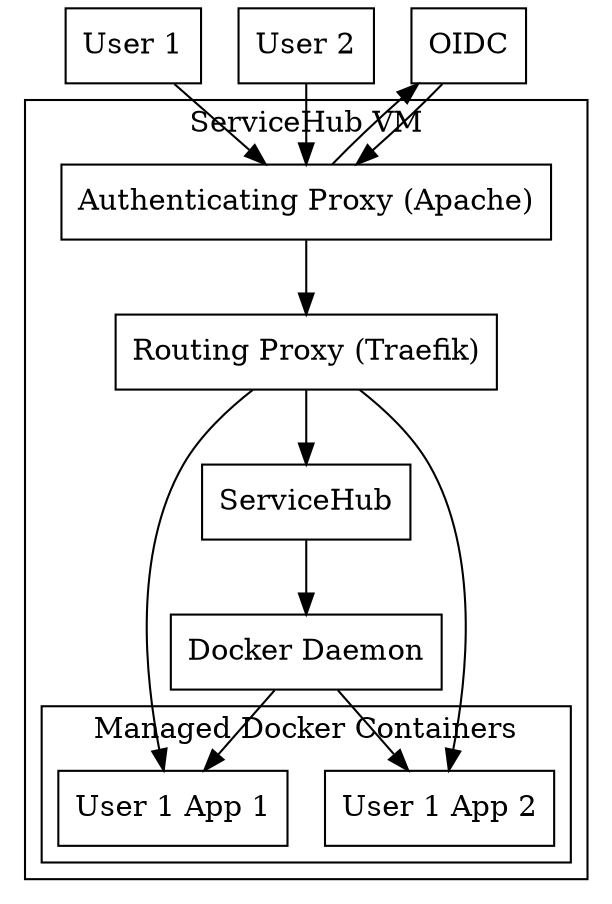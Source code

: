 digraph servicehub {
    node[shape=record]
    user1 [label="User 1" shape=box];
    user2 [label="User 2" shape=box];
    subgraph hbp{
        label = "Human Brain Project";
        oidc [label="OIDC" shape=box];
    }
    subgraph cluster_servicehubvm {
        label = "ServiceHub VM";
        auth [label="Authenticating Proxy (Apache)" shape=box];
        routing [label="Routing Proxy (Traefik)" shape=box];
        servicehub [label="ServiceHub" shape=box];
        dockerd [label="Docker Daemon" shape=box];
        subgraph cluster_docker {
            label= "Managed Docker Containers"
            app1user1 [label="User 1 App 1" shape=box];
            app1user2 [label="User 1 App 2" shape=box];
        }

    }
    user1 -> auth;
    user2 -> auth;
    auth -> oidc;
    oidc -> auth;
    auth -> routing;
    routing -> servicehub;
    servicehub -> dockerd;
    dockerd -> app1user1;
    dockerd -> app1user2;
    routing -> app1user1;
    routing -> app1user2;
}